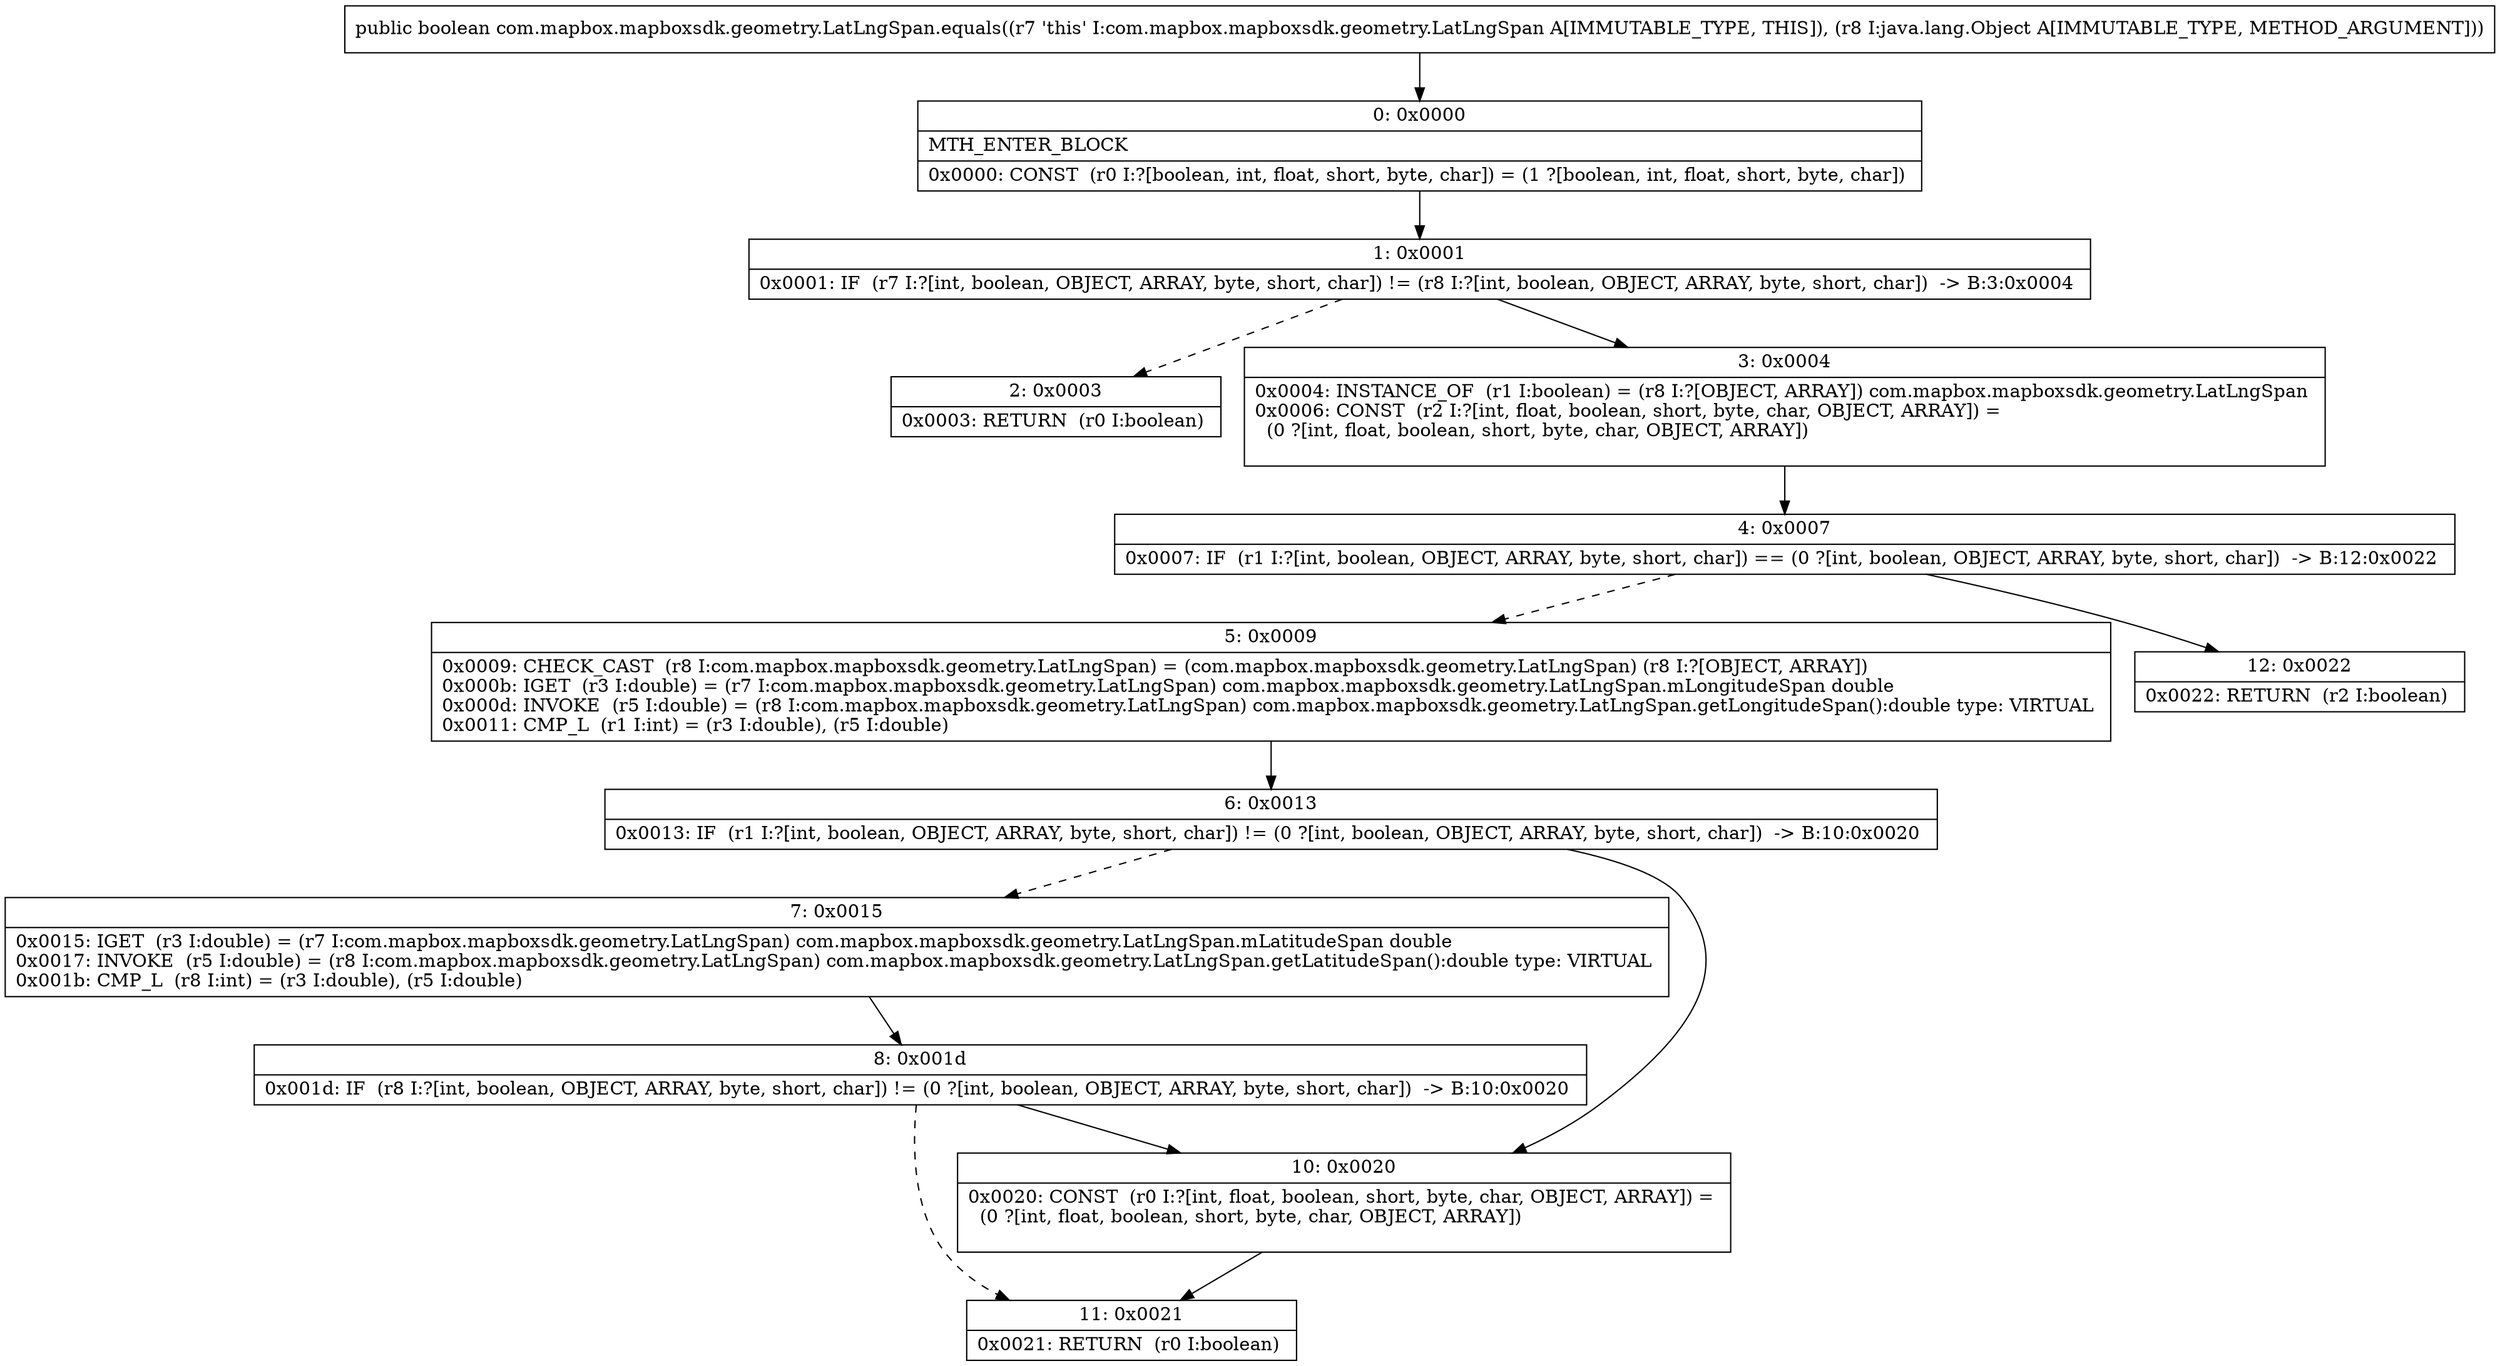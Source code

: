 digraph "CFG forcom.mapbox.mapboxsdk.geometry.LatLngSpan.equals(Ljava\/lang\/Object;)Z" {
Node_0 [shape=record,label="{0\:\ 0x0000|MTH_ENTER_BLOCK\l|0x0000: CONST  (r0 I:?[boolean, int, float, short, byte, char]) = (1 ?[boolean, int, float, short, byte, char]) \l}"];
Node_1 [shape=record,label="{1\:\ 0x0001|0x0001: IF  (r7 I:?[int, boolean, OBJECT, ARRAY, byte, short, char]) != (r8 I:?[int, boolean, OBJECT, ARRAY, byte, short, char])  \-\> B:3:0x0004 \l}"];
Node_2 [shape=record,label="{2\:\ 0x0003|0x0003: RETURN  (r0 I:boolean) \l}"];
Node_3 [shape=record,label="{3\:\ 0x0004|0x0004: INSTANCE_OF  (r1 I:boolean) = (r8 I:?[OBJECT, ARRAY]) com.mapbox.mapboxsdk.geometry.LatLngSpan \l0x0006: CONST  (r2 I:?[int, float, boolean, short, byte, char, OBJECT, ARRAY]) = \l  (0 ?[int, float, boolean, short, byte, char, OBJECT, ARRAY])\l \l}"];
Node_4 [shape=record,label="{4\:\ 0x0007|0x0007: IF  (r1 I:?[int, boolean, OBJECT, ARRAY, byte, short, char]) == (0 ?[int, boolean, OBJECT, ARRAY, byte, short, char])  \-\> B:12:0x0022 \l}"];
Node_5 [shape=record,label="{5\:\ 0x0009|0x0009: CHECK_CAST  (r8 I:com.mapbox.mapboxsdk.geometry.LatLngSpan) = (com.mapbox.mapboxsdk.geometry.LatLngSpan) (r8 I:?[OBJECT, ARRAY]) \l0x000b: IGET  (r3 I:double) = (r7 I:com.mapbox.mapboxsdk.geometry.LatLngSpan) com.mapbox.mapboxsdk.geometry.LatLngSpan.mLongitudeSpan double \l0x000d: INVOKE  (r5 I:double) = (r8 I:com.mapbox.mapboxsdk.geometry.LatLngSpan) com.mapbox.mapboxsdk.geometry.LatLngSpan.getLongitudeSpan():double type: VIRTUAL \l0x0011: CMP_L  (r1 I:int) = (r3 I:double), (r5 I:double) \l}"];
Node_6 [shape=record,label="{6\:\ 0x0013|0x0013: IF  (r1 I:?[int, boolean, OBJECT, ARRAY, byte, short, char]) != (0 ?[int, boolean, OBJECT, ARRAY, byte, short, char])  \-\> B:10:0x0020 \l}"];
Node_7 [shape=record,label="{7\:\ 0x0015|0x0015: IGET  (r3 I:double) = (r7 I:com.mapbox.mapboxsdk.geometry.LatLngSpan) com.mapbox.mapboxsdk.geometry.LatLngSpan.mLatitudeSpan double \l0x0017: INVOKE  (r5 I:double) = (r8 I:com.mapbox.mapboxsdk.geometry.LatLngSpan) com.mapbox.mapboxsdk.geometry.LatLngSpan.getLatitudeSpan():double type: VIRTUAL \l0x001b: CMP_L  (r8 I:int) = (r3 I:double), (r5 I:double) \l}"];
Node_8 [shape=record,label="{8\:\ 0x001d|0x001d: IF  (r8 I:?[int, boolean, OBJECT, ARRAY, byte, short, char]) != (0 ?[int, boolean, OBJECT, ARRAY, byte, short, char])  \-\> B:10:0x0020 \l}"];
Node_10 [shape=record,label="{10\:\ 0x0020|0x0020: CONST  (r0 I:?[int, float, boolean, short, byte, char, OBJECT, ARRAY]) = \l  (0 ?[int, float, boolean, short, byte, char, OBJECT, ARRAY])\l \l}"];
Node_11 [shape=record,label="{11\:\ 0x0021|0x0021: RETURN  (r0 I:boolean) \l}"];
Node_12 [shape=record,label="{12\:\ 0x0022|0x0022: RETURN  (r2 I:boolean) \l}"];
MethodNode[shape=record,label="{public boolean com.mapbox.mapboxsdk.geometry.LatLngSpan.equals((r7 'this' I:com.mapbox.mapboxsdk.geometry.LatLngSpan A[IMMUTABLE_TYPE, THIS]), (r8 I:java.lang.Object A[IMMUTABLE_TYPE, METHOD_ARGUMENT])) }"];
MethodNode -> Node_0;
Node_0 -> Node_1;
Node_1 -> Node_2[style=dashed];
Node_1 -> Node_3;
Node_3 -> Node_4;
Node_4 -> Node_5[style=dashed];
Node_4 -> Node_12;
Node_5 -> Node_6;
Node_6 -> Node_7[style=dashed];
Node_6 -> Node_10;
Node_7 -> Node_8;
Node_8 -> Node_10;
Node_8 -> Node_11[style=dashed];
Node_10 -> Node_11;
}

